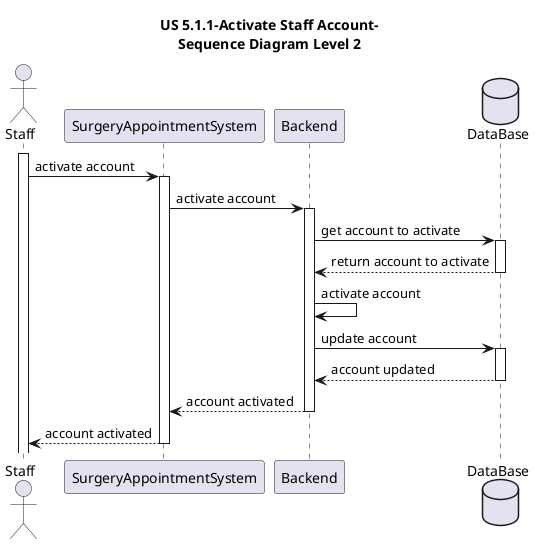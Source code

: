 @startuml

title US 5.1.1-Activate Staff Account-\nSequence Diagram Level 2

actor Staff
participant SurgeryAppointmentSystem
participant Backend
database DataBase

activate Staff

Staff -> SurgeryAppointmentSystem: activate account

    activate SurgeryAppointmentSystem 
    
    SurgeryAppointmentSystem -> Backend: activate account

    activate Backend
        
    Backend -> DataBase: get account to activate
    
        activate DataBase
        
        DataBase --> Backend: return account to activate
        
        deactivate DataBase
        
    Backend -> Backend: activate account
    
    Backend -> DataBase: update account 
    
        activate DataBase
        
        DataBase --> Backend: account updated
        
        deactivate DataBase     
        
    Backend --> SurgeryAppointmentSystem: account activated

deactivate Backend
    
SurgeryAppointmentSystem --> Staff: account activated    

deactivate SurgeryAppointmentSystem

@enduml